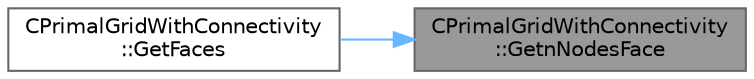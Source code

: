 digraph "CPrimalGridWithConnectivity::GetnNodesFace"
{
 // LATEX_PDF_SIZE
  bgcolor="transparent";
  edge [fontname=Helvetica,fontsize=10,labelfontname=Helvetica,labelfontsize=10];
  node [fontname=Helvetica,fontsize=10,shape=box,height=0.2,width=0.4];
  rankdir="RL";
  Node1 [id="Node000001",label="CPrimalGridWithConnectivity\l::GetnNodesFace",height=0.2,width=0.4,color="gray40", fillcolor="grey60", style="filled", fontcolor="black",tooltip="Get number of nodes of a face of the element."];
  Node1 -> Node2 [id="edge1_Node000001_Node000002",dir="back",color="steelblue1",style="solid",tooltip=" "];
  Node2 [id="Node000002",label="CPrimalGridWithConnectivity\l::GetFaces",height=0.2,width=0.4,color="grey40", fillcolor="white", style="filled",URL="$classCPrimalGridWithConnectivity.html#a466a0153c4429bde1511d7198528eded",tooltip="Get nodes contained in a face."];
}
